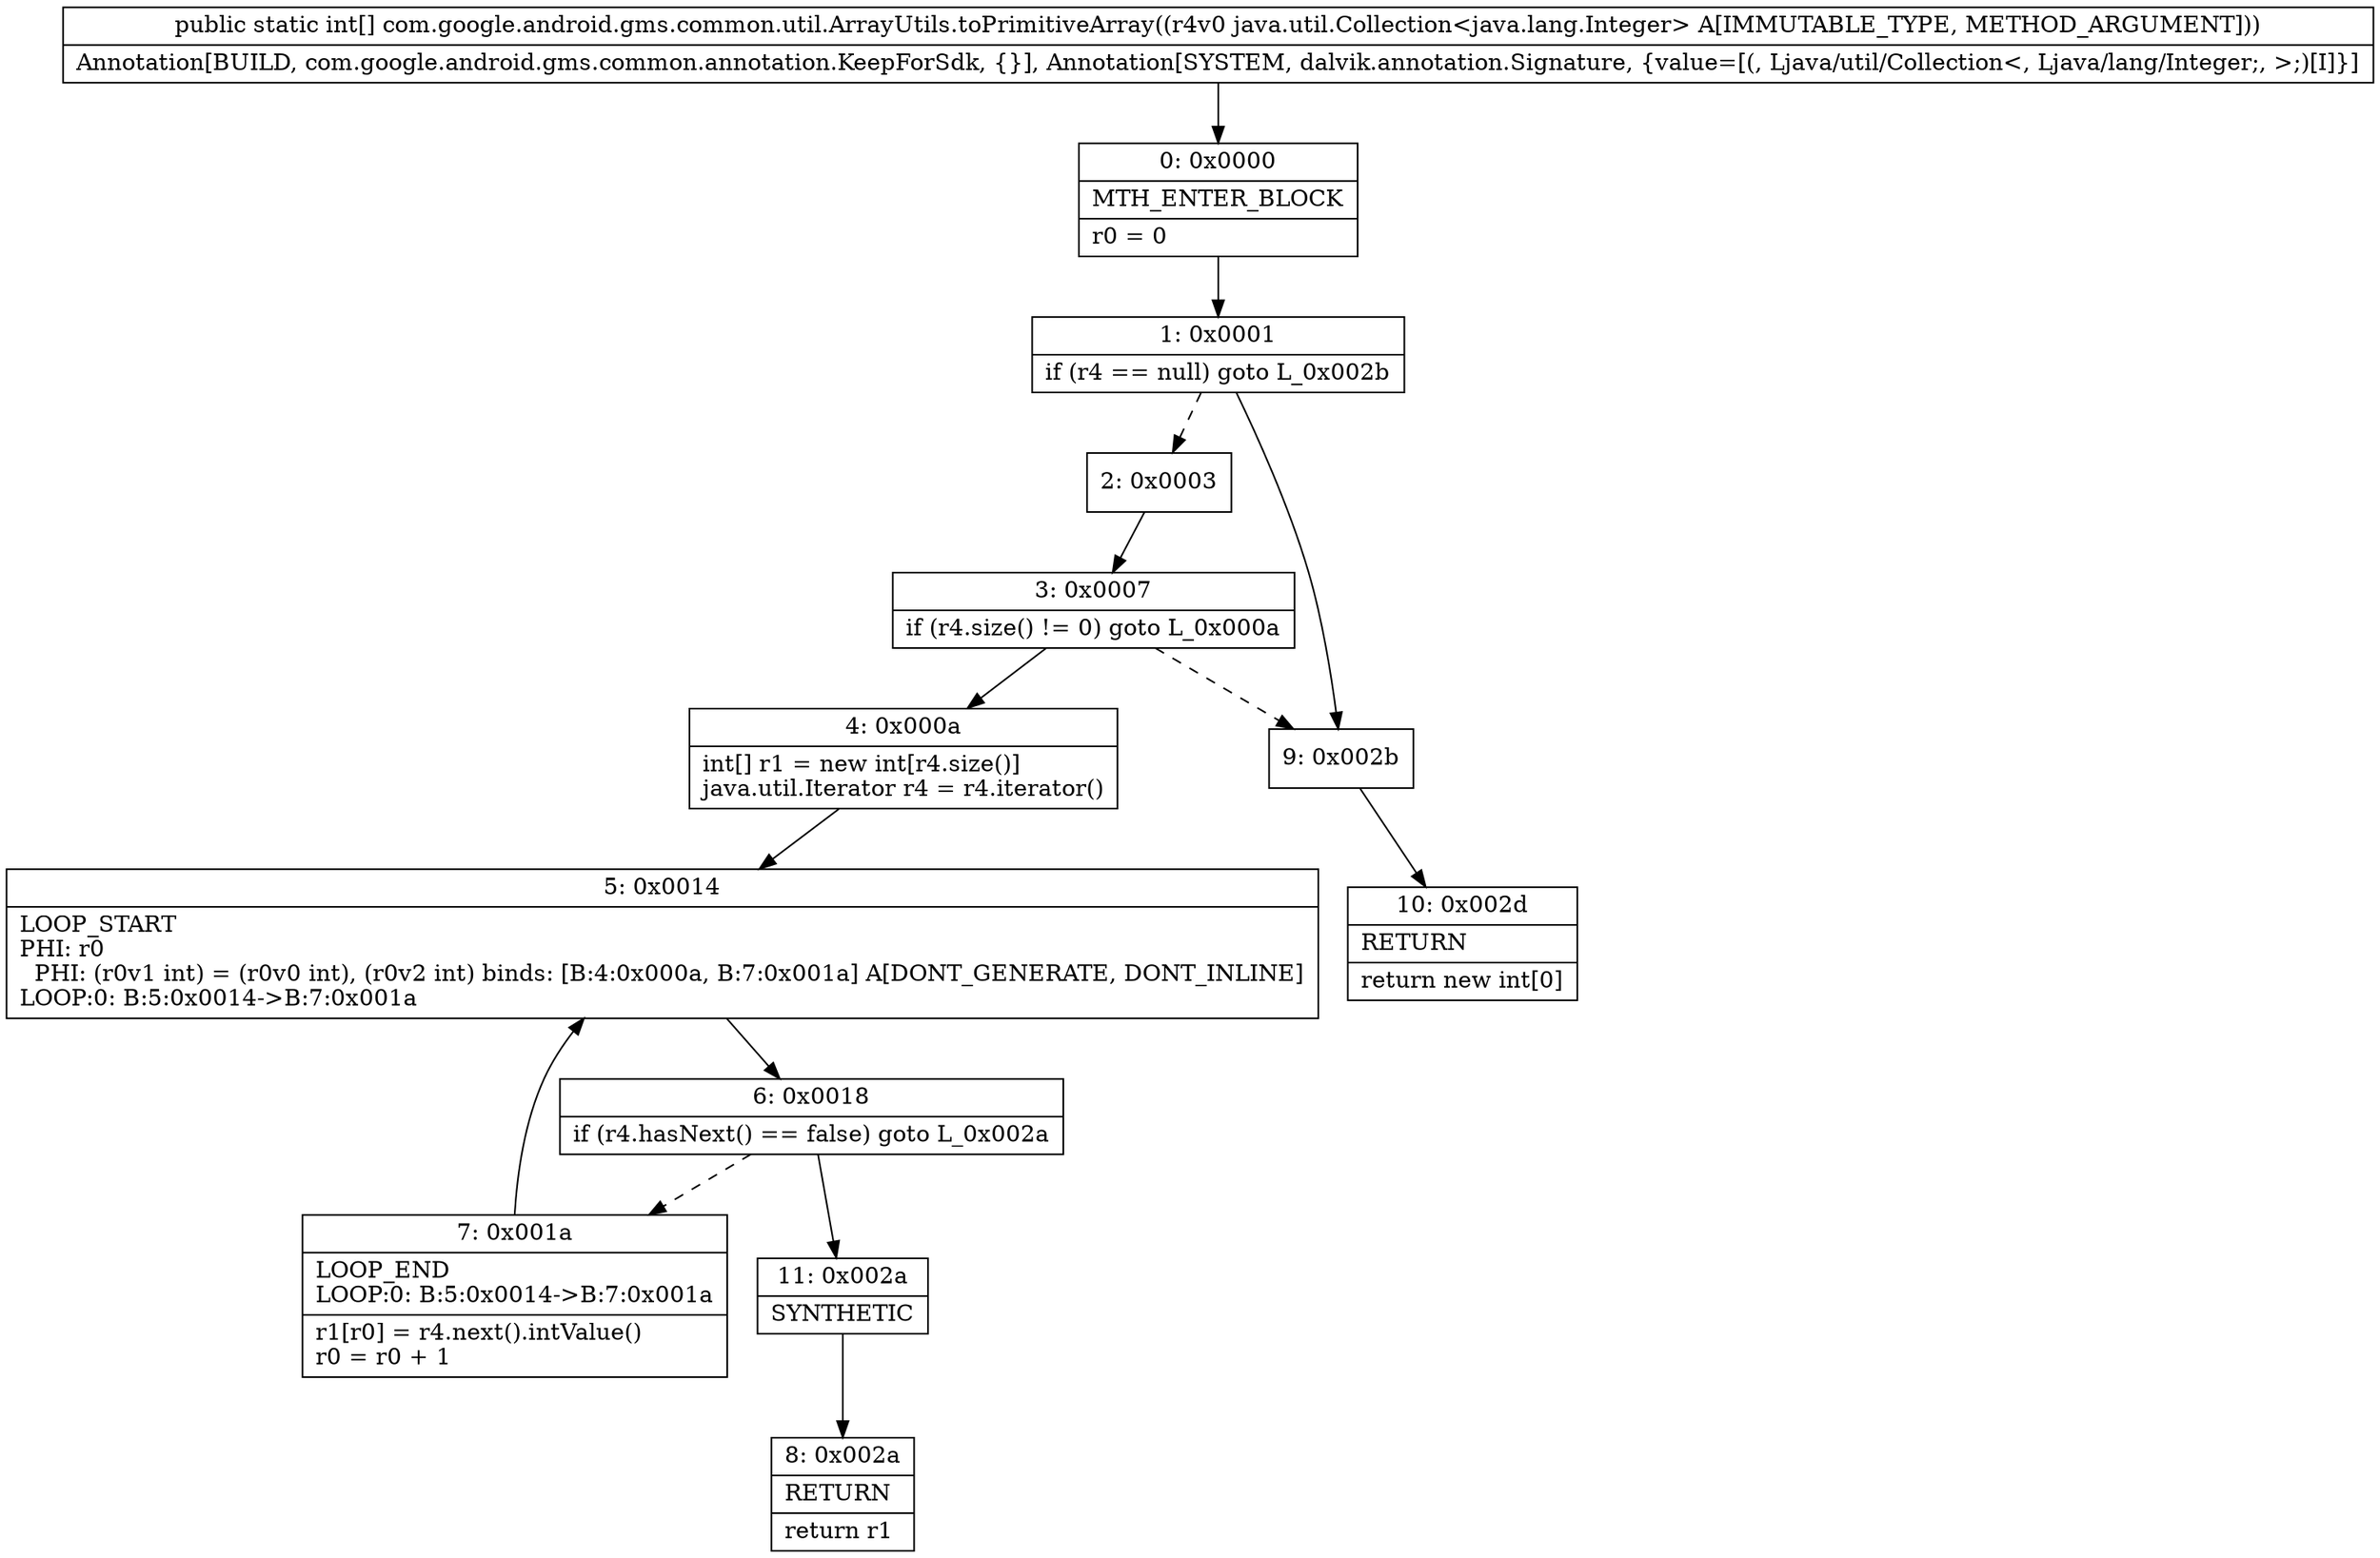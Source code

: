 digraph "CFG forcom.google.android.gms.common.util.ArrayUtils.toPrimitiveArray(Ljava\/util\/Collection;)[I" {
Node_0 [shape=record,label="{0\:\ 0x0000|MTH_ENTER_BLOCK\l|r0 = 0\l}"];
Node_1 [shape=record,label="{1\:\ 0x0001|if (r4 == null) goto L_0x002b\l}"];
Node_2 [shape=record,label="{2\:\ 0x0003}"];
Node_3 [shape=record,label="{3\:\ 0x0007|if (r4.size() != 0) goto L_0x000a\l}"];
Node_4 [shape=record,label="{4\:\ 0x000a|int[] r1 = new int[r4.size()]\ljava.util.Iterator r4 = r4.iterator()\l}"];
Node_5 [shape=record,label="{5\:\ 0x0014|LOOP_START\lPHI: r0 \l  PHI: (r0v1 int) = (r0v0 int), (r0v2 int) binds: [B:4:0x000a, B:7:0x001a] A[DONT_GENERATE, DONT_INLINE]\lLOOP:0: B:5:0x0014\-\>B:7:0x001a\l}"];
Node_6 [shape=record,label="{6\:\ 0x0018|if (r4.hasNext() == false) goto L_0x002a\l}"];
Node_7 [shape=record,label="{7\:\ 0x001a|LOOP_END\lLOOP:0: B:5:0x0014\-\>B:7:0x001a\l|r1[r0] = r4.next().intValue()\lr0 = r0 + 1\l}"];
Node_8 [shape=record,label="{8\:\ 0x002a|RETURN\l|return r1\l}"];
Node_9 [shape=record,label="{9\:\ 0x002b}"];
Node_10 [shape=record,label="{10\:\ 0x002d|RETURN\l|return new int[0]\l}"];
Node_11 [shape=record,label="{11\:\ 0x002a|SYNTHETIC\l}"];
MethodNode[shape=record,label="{public static int[] com.google.android.gms.common.util.ArrayUtils.toPrimitiveArray((r4v0 java.util.Collection\<java.lang.Integer\> A[IMMUTABLE_TYPE, METHOD_ARGUMENT]))  | Annotation[BUILD, com.google.android.gms.common.annotation.KeepForSdk, \{\}], Annotation[SYSTEM, dalvik.annotation.Signature, \{value=[(, Ljava\/util\/Collection\<, Ljava\/lang\/Integer;, \>;)[I]\}]\l}"];
MethodNode -> Node_0;
Node_0 -> Node_1;
Node_1 -> Node_2[style=dashed];
Node_1 -> Node_9;
Node_2 -> Node_3;
Node_3 -> Node_4;
Node_3 -> Node_9[style=dashed];
Node_4 -> Node_5;
Node_5 -> Node_6;
Node_6 -> Node_7[style=dashed];
Node_6 -> Node_11;
Node_7 -> Node_5;
Node_9 -> Node_10;
Node_11 -> Node_8;
}

